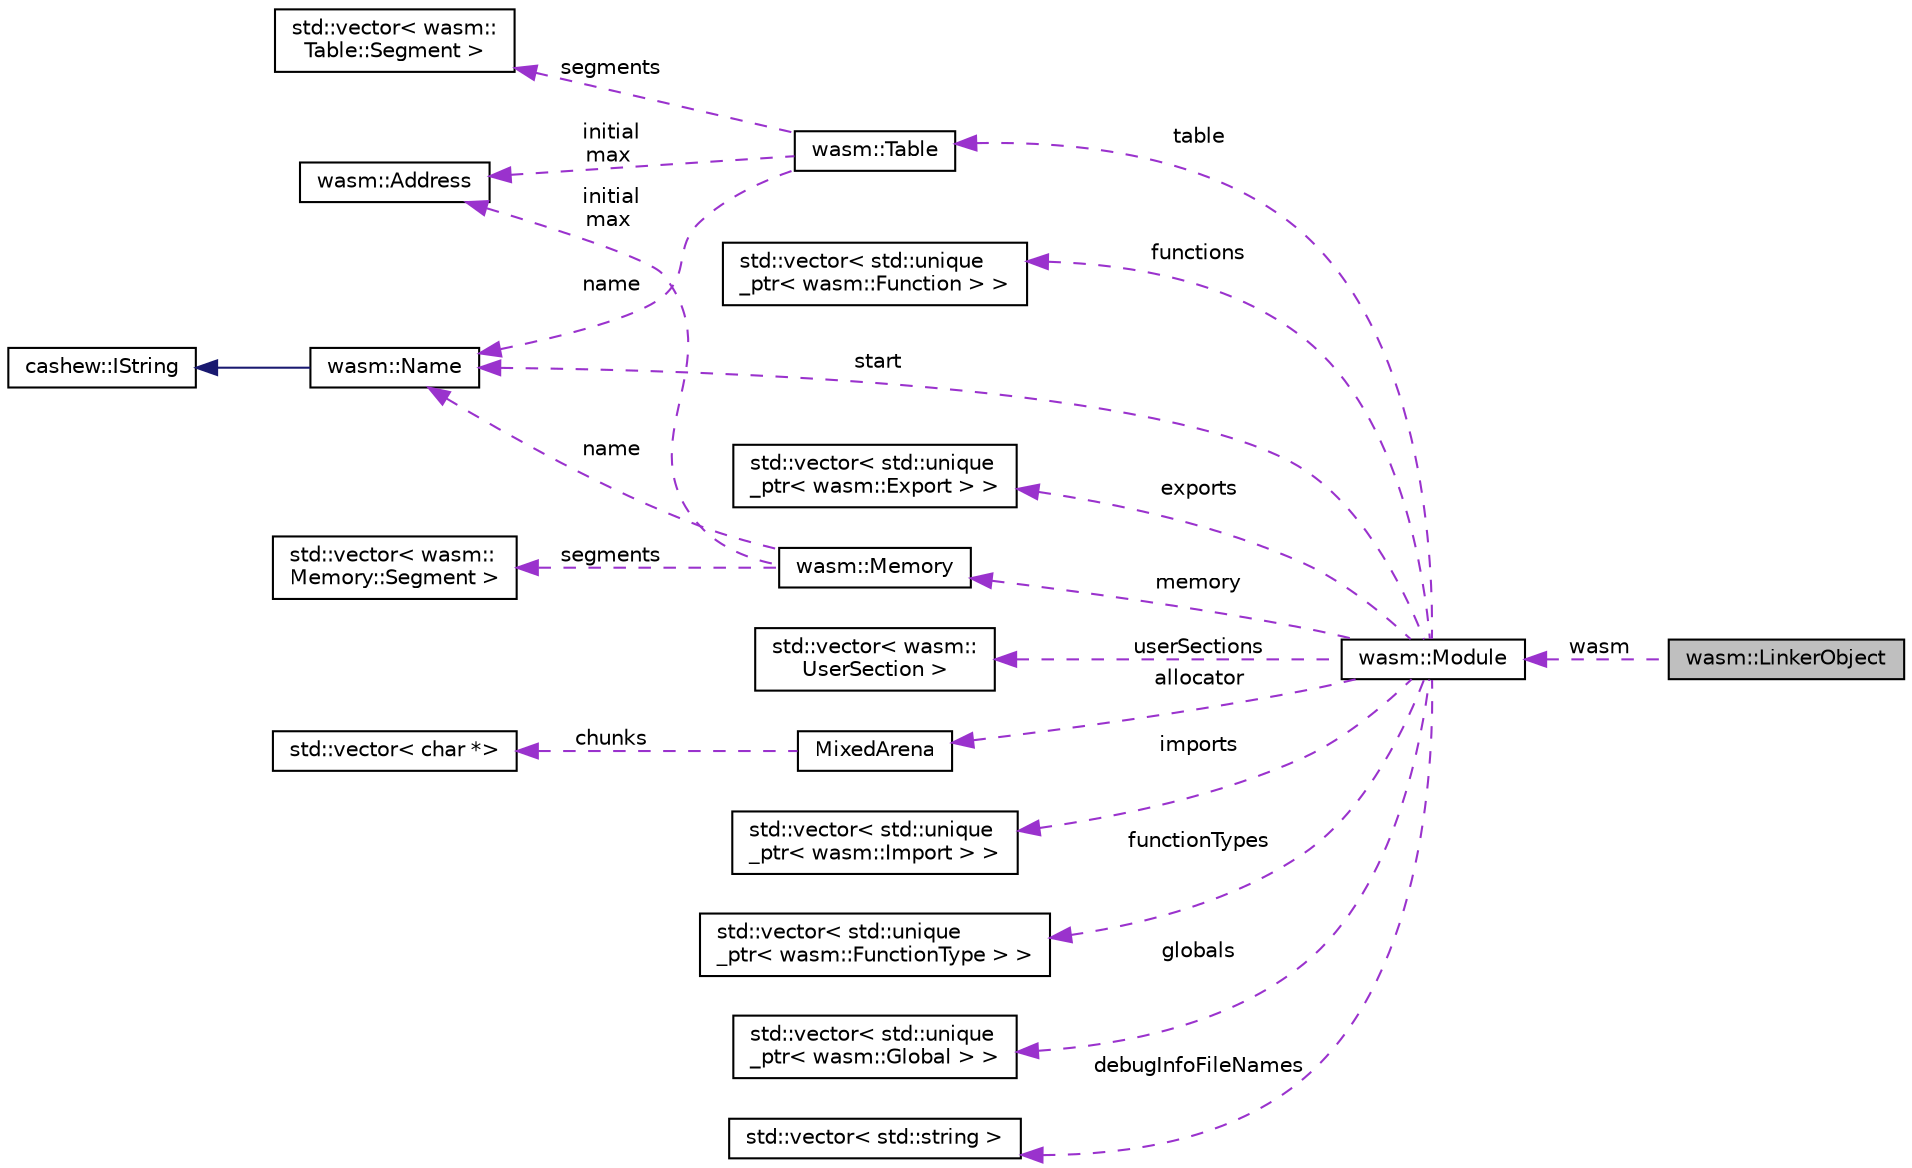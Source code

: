 digraph "wasm::LinkerObject"
{
  edge [fontname="Helvetica",fontsize="10",labelfontname="Helvetica",labelfontsize="10"];
  node [fontname="Helvetica",fontsize="10",shape=record];
  rankdir="LR";
  Node1 [label="wasm::LinkerObject",height=0.2,width=0.4,color="black", fillcolor="grey75", style="filled", fontcolor="black"];
  Node2 -> Node1 [dir="back",color="darkorchid3",fontsize="10",style="dashed",label=" wasm" ,fontname="Helvetica"];
  Node2 [label="wasm::Module",height=0.2,width=0.4,color="black", fillcolor="white", style="filled",URL="$classwasm_1_1_module.html"];
  Node3 -> Node2 [dir="back",color="darkorchid3",fontsize="10",style="dashed",label=" start" ,fontname="Helvetica"];
  Node3 [label="wasm::Name",height=0.2,width=0.4,color="black", fillcolor="white", style="filled",URL="$structwasm_1_1_name.html"];
  Node4 -> Node3 [dir="back",color="midnightblue",fontsize="10",style="solid",fontname="Helvetica"];
  Node4 [label="cashew::IString",height=0.2,width=0.4,color="black", fillcolor="white", style="filled",URL="$structcashew_1_1_i_string.html"];
  Node5 -> Node2 [dir="back",color="darkorchid3",fontsize="10",style="dashed",label=" functions" ,fontname="Helvetica"];
  Node5 [label="std::vector\< std::unique\l_ptr\< wasm::Function \> \>",height=0.2,width=0.4,color="black", fillcolor="white", style="filled",URL="$classstd_1_1vector.html"];
  Node6 -> Node2 [dir="back",color="darkorchid3",fontsize="10",style="dashed",label=" memory" ,fontname="Helvetica"];
  Node6 [label="wasm::Memory",height=0.2,width=0.4,color="black", fillcolor="white", style="filled",URL="$classwasm_1_1_memory.html"];
  Node3 -> Node6 [dir="back",color="darkorchid3",fontsize="10",style="dashed",label=" name" ,fontname="Helvetica"];
  Node7 -> Node6 [dir="back",color="darkorchid3",fontsize="10",style="dashed",label=" initial\nmax" ,fontname="Helvetica"];
  Node7 [label="wasm::Address",height=0.2,width=0.4,color="black", fillcolor="white", style="filled",URL="$structwasm_1_1_address.html"];
  Node8 -> Node6 [dir="back",color="darkorchid3",fontsize="10",style="dashed",label=" segments" ,fontname="Helvetica"];
  Node8 [label="std::vector\< wasm::\lMemory::Segment \>",height=0.2,width=0.4,color="black", fillcolor="white", style="filled",URL="$classstd_1_1vector.html"];
  Node9 -> Node2 [dir="back",color="darkorchid3",fontsize="10",style="dashed",label=" exports" ,fontname="Helvetica"];
  Node9 [label="std::vector\< std::unique\l_ptr\< wasm::Export \> \>",height=0.2,width=0.4,color="black", fillcolor="white", style="filled",URL="$classstd_1_1vector.html"];
  Node10 -> Node2 [dir="back",color="darkorchid3",fontsize="10",style="dashed",label=" table" ,fontname="Helvetica"];
  Node10 [label="wasm::Table",height=0.2,width=0.4,color="black", fillcolor="white", style="filled",URL="$classwasm_1_1_table.html"];
  Node11 -> Node10 [dir="back",color="darkorchid3",fontsize="10",style="dashed",label=" segments" ,fontname="Helvetica"];
  Node11 [label="std::vector\< wasm::\lTable::Segment \>",height=0.2,width=0.4,color="black", fillcolor="white", style="filled",URL="$classstd_1_1vector.html"];
  Node3 -> Node10 [dir="back",color="darkorchid3",fontsize="10",style="dashed",label=" name" ,fontname="Helvetica"];
  Node7 -> Node10 [dir="back",color="darkorchid3",fontsize="10",style="dashed",label=" initial\nmax" ,fontname="Helvetica"];
  Node12 -> Node2 [dir="back",color="darkorchid3",fontsize="10",style="dashed",label=" userSections" ,fontname="Helvetica"];
  Node12 [label="std::vector\< wasm::\lUserSection \>",height=0.2,width=0.4,color="black", fillcolor="white", style="filled",URL="$classstd_1_1vector.html"];
  Node13 -> Node2 [dir="back",color="darkorchid3",fontsize="10",style="dashed",label=" allocator" ,fontname="Helvetica"];
  Node13 [label="MixedArena",height=0.2,width=0.4,color="black", fillcolor="white", style="filled",URL="$struct_mixed_arena.html"];
  Node14 -> Node13 [dir="back",color="darkorchid3",fontsize="10",style="dashed",label=" chunks" ,fontname="Helvetica"];
  Node14 [label="std::vector\< char *\>",height=0.2,width=0.4,color="black", fillcolor="white", style="filled",URL="$classstd_1_1vector.html"];
  Node15 -> Node2 [dir="back",color="darkorchid3",fontsize="10",style="dashed",label=" imports" ,fontname="Helvetica"];
  Node15 [label="std::vector\< std::unique\l_ptr\< wasm::Import \> \>",height=0.2,width=0.4,color="black", fillcolor="white", style="filled",URL="$classstd_1_1vector.html"];
  Node16 -> Node2 [dir="back",color="darkorchid3",fontsize="10",style="dashed",label=" functionTypes" ,fontname="Helvetica"];
  Node16 [label="std::vector\< std::unique\l_ptr\< wasm::FunctionType \> \>",height=0.2,width=0.4,color="black", fillcolor="white", style="filled",URL="$classstd_1_1vector.html"];
  Node17 -> Node2 [dir="back",color="darkorchid3",fontsize="10",style="dashed",label=" globals" ,fontname="Helvetica"];
  Node17 [label="std::vector\< std::unique\l_ptr\< wasm::Global \> \>",height=0.2,width=0.4,color="black", fillcolor="white", style="filled",URL="$classstd_1_1vector.html"];
  Node18 -> Node2 [dir="back",color="darkorchid3",fontsize="10",style="dashed",label=" debugInfoFileNames" ,fontname="Helvetica"];
  Node18 [label="std::vector\< std::string \>",height=0.2,width=0.4,color="black", fillcolor="white", style="filled",URL="$classstd_1_1vector.html"];
}
